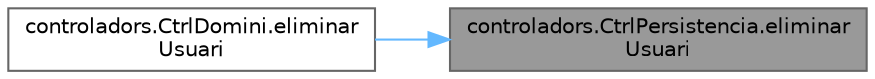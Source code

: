 digraph "controladors.CtrlPersistencia.eliminarUsuari"
{
 // INTERACTIVE_SVG=YES
 // LATEX_PDF_SIZE
  bgcolor="transparent";
  edge [fontname=Helvetica,fontsize=10,labelfontname=Helvetica,labelfontsize=10];
  node [fontname=Helvetica,fontsize=10,shape=box,height=0.2,width=0.4];
  rankdir="RL";
  Node1 [id="Node000001",label="controladors.CtrlPersistencia.eliminar\lUsuari",height=0.2,width=0.4,color="gray40", fillcolor="grey60", style="filled", fontcolor="black",tooltip="Elimina un usuari de l'emmagatzematge persistent."];
  Node1 -> Node2 [id="edge1_Node000001_Node000002",dir="back",color="steelblue1",style="solid",tooltip=" "];
  Node2 [id="Node000002",label="controladors.CtrlDomini.eliminar\lUsuari",height=0.2,width=0.4,color="grey40", fillcolor="white", style="filled",URL="$classcontroladors_1_1_ctrl_domini.html#a34432049ad1864a2b638b590d38b343d",tooltip="Elimina un usuari."];
}

